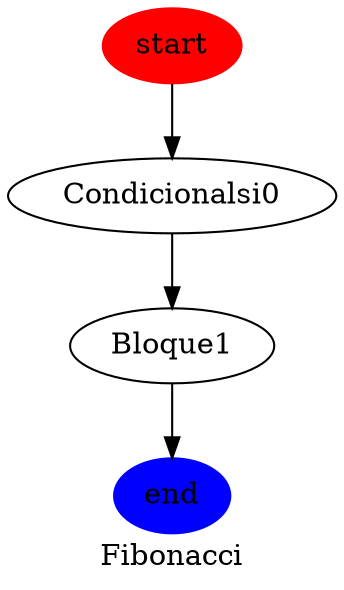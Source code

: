digraph {

		label = "Fibonacci";
Condicionalsi0->Bloque1->end;

	start -> Condicionalsi0;
	start [style=filled, color=red];
	end [style=filled, color=blue];

}